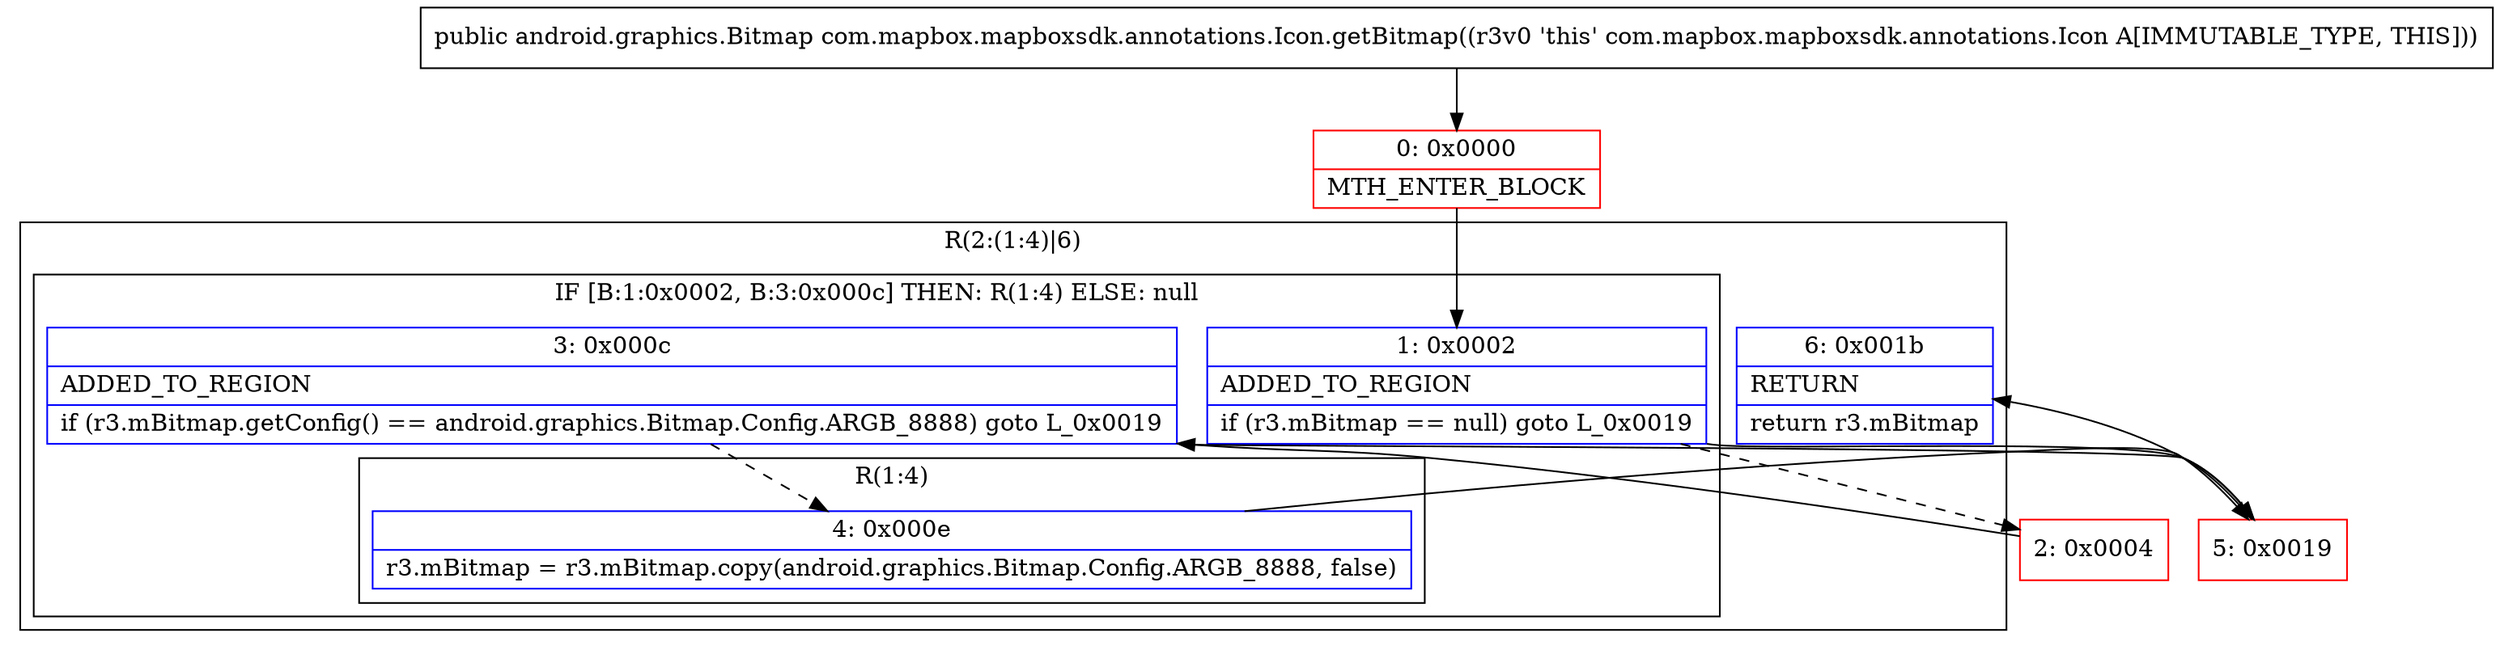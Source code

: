 digraph "CFG forcom.mapbox.mapboxsdk.annotations.Icon.getBitmap()Landroid\/graphics\/Bitmap;" {
subgraph cluster_Region_528872655 {
label = "R(2:(1:4)|6)";
node [shape=record,color=blue];
subgraph cluster_IfRegion_1533781158 {
label = "IF [B:1:0x0002, B:3:0x000c] THEN: R(1:4) ELSE: null";
node [shape=record,color=blue];
Node_1 [shape=record,label="{1\:\ 0x0002|ADDED_TO_REGION\l|if (r3.mBitmap == null) goto L_0x0019\l}"];
Node_3 [shape=record,label="{3\:\ 0x000c|ADDED_TO_REGION\l|if (r3.mBitmap.getConfig() == android.graphics.Bitmap.Config.ARGB_8888) goto L_0x0019\l}"];
subgraph cluster_Region_1945513899 {
label = "R(1:4)";
node [shape=record,color=blue];
Node_4 [shape=record,label="{4\:\ 0x000e|r3.mBitmap = r3.mBitmap.copy(android.graphics.Bitmap.Config.ARGB_8888, false)\l}"];
}
}
Node_6 [shape=record,label="{6\:\ 0x001b|RETURN\l|return r3.mBitmap\l}"];
}
Node_0 [shape=record,color=red,label="{0\:\ 0x0000|MTH_ENTER_BLOCK\l}"];
Node_2 [shape=record,color=red,label="{2\:\ 0x0004}"];
Node_5 [shape=record,color=red,label="{5\:\ 0x0019}"];
MethodNode[shape=record,label="{public android.graphics.Bitmap com.mapbox.mapboxsdk.annotations.Icon.getBitmap((r3v0 'this' com.mapbox.mapboxsdk.annotations.Icon A[IMMUTABLE_TYPE, THIS])) }"];
MethodNode -> Node_0;
Node_1 -> Node_2[style=dashed];
Node_1 -> Node_5;
Node_3 -> Node_4[style=dashed];
Node_3 -> Node_5;
Node_4 -> Node_5;
Node_0 -> Node_1;
Node_2 -> Node_3;
Node_5 -> Node_6;
}

